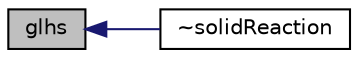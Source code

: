 digraph "glhs"
{
  bgcolor="transparent";
  edge [fontname="Helvetica",fontsize="10",labelfontname="Helvetica",labelfontsize="10"];
  node [fontname="Helvetica",fontsize="10",shape=record];
  rankdir="LR";
  Node1 [label="glhs",height=0.2,width=0.4,color="black", fillcolor="grey75", style="filled", fontcolor="black"];
  Node1 -> Node2 [dir="back",color="midnightblue",fontsize="10",style="solid",fontname="Helvetica"];
  Node2 [label="~solidReaction",height=0.2,width=0.4,color="black",URL="$a02456.html#ad4ceeac62705a3bec51d3ccc6b2accc3",tooltip="Destructor. "];
}
